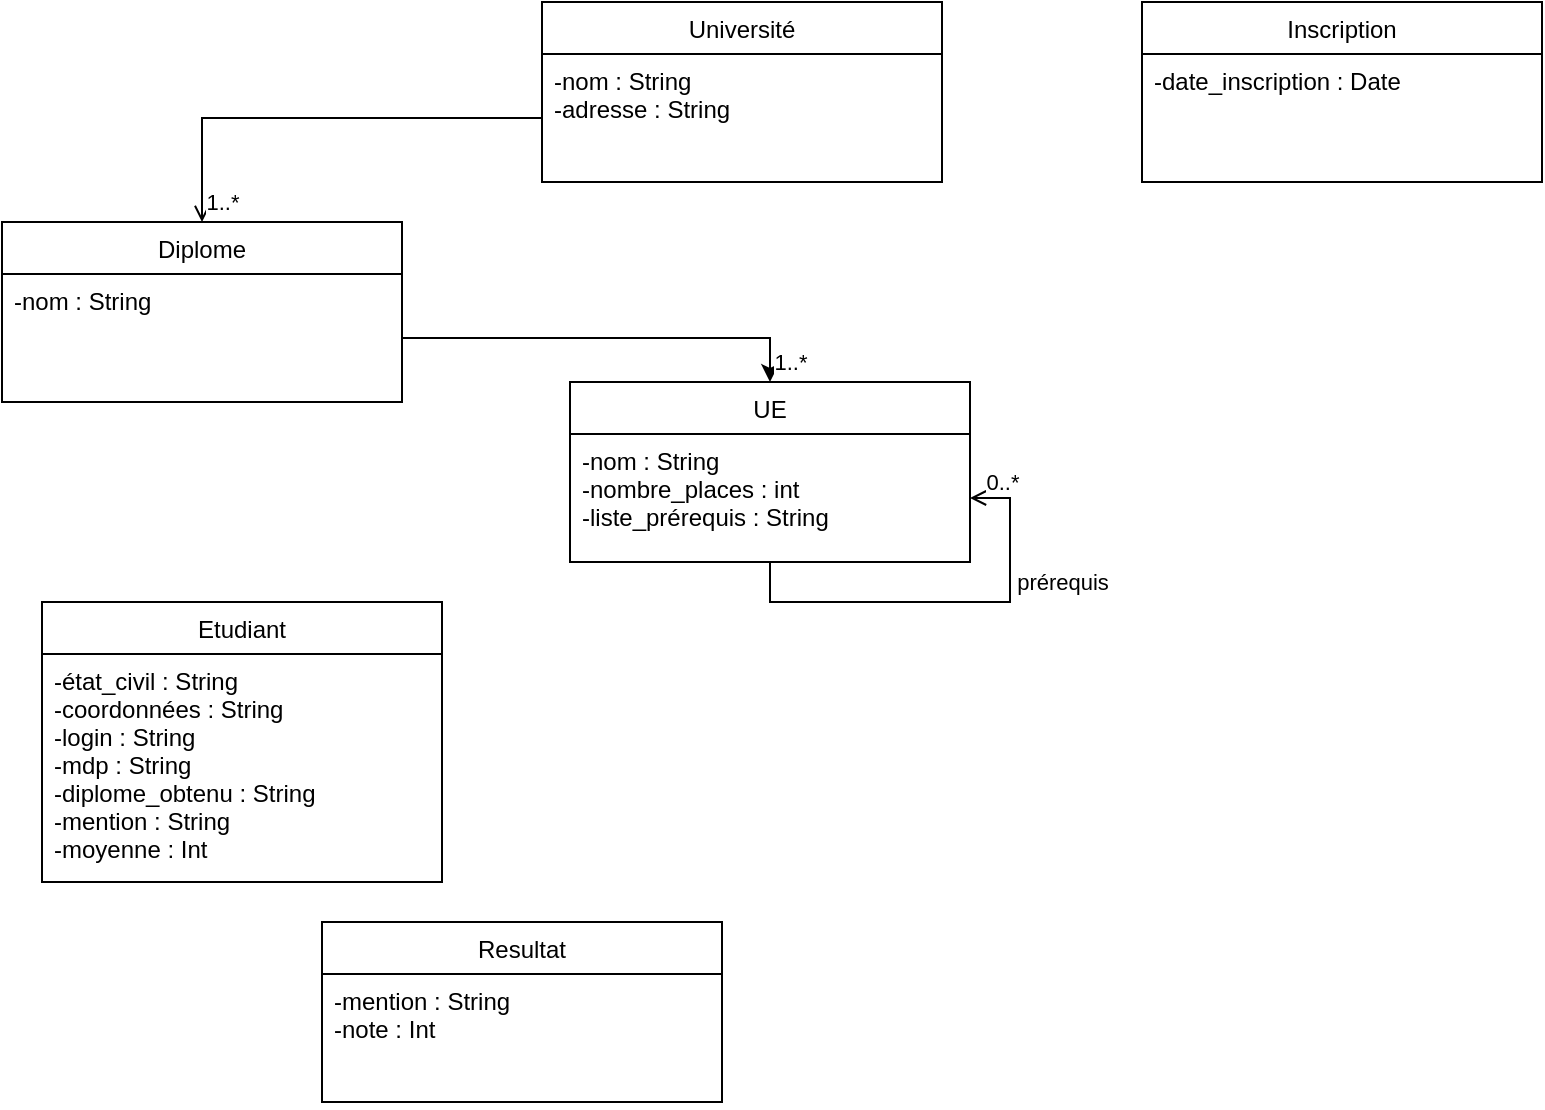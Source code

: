 <mxfile version="22.1.3" type="github">
  <diagram id="C5RBs43oDa-KdzZeNtuy" name="Page-1">
    <mxGraphModel dx="882" dy="604" grid="1" gridSize="10" guides="1" tooltips="1" connect="1" arrows="1" fold="1" page="1" pageScale="1" pageWidth="827" pageHeight="1169" math="0" shadow="0">
      <root>
        <mxCell id="WIyWlLk6GJQsqaUBKTNV-0" />
        <mxCell id="WIyWlLk6GJQsqaUBKTNV-1" parent="WIyWlLk6GJQsqaUBKTNV-0" />
        <mxCell id="Mh41l4Oe6AVjr6UO5tAS-2" value="UE" style="swimlane;fontStyle=0;align=center;verticalAlign=top;childLayout=stackLayout;horizontal=1;startSize=26;horizontalStack=0;resizeParent=1;resizeLast=0;collapsible=1;marginBottom=0;rounded=0;shadow=0;strokeWidth=1;" vertex="1" parent="WIyWlLk6GJQsqaUBKTNV-1">
          <mxGeometry x="304" y="220" width="200" height="90" as="geometry">
            <mxRectangle x="340" y="380" width="170" height="26" as="alternateBounds" />
          </mxGeometry>
        </mxCell>
        <mxCell id="Mh41l4Oe6AVjr6UO5tAS-3" value="-nom : String&#xa;-nombre_places : int&#xa;-liste_prérequis : String" style="text;align=left;verticalAlign=top;spacingLeft=4;spacingRight=4;overflow=hidden;rotatable=0;points=[[0,0.5],[1,0.5]];portConstraint=eastwest;" vertex="1" parent="Mh41l4Oe6AVjr6UO5tAS-2">
          <mxGeometry y="26" width="200" height="64" as="geometry" />
        </mxCell>
        <mxCell id="Mh41l4Oe6AVjr6UO5tAS-30" style="edgeStyle=orthogonalEdgeStyle;rounded=0;orthogonalLoop=1;jettySize=auto;html=1;entryX=1;entryY=0.5;entryDx=0;entryDy=0;endArrow=open;endFill=0;" edge="1" parent="Mh41l4Oe6AVjr6UO5tAS-2" source="Mh41l4Oe6AVjr6UO5tAS-2" target="Mh41l4Oe6AVjr6UO5tAS-3">
          <mxGeometry relative="1" as="geometry" />
        </mxCell>
        <mxCell id="Mh41l4Oe6AVjr6UO5tAS-32" value="prérequis" style="edgeLabel;html=1;align=center;verticalAlign=middle;resizable=0;points=[];" vertex="1" connectable="0" parent="Mh41l4Oe6AVjr6UO5tAS-30">
          <mxGeometry x="0.377" y="3" relative="1" as="geometry">
            <mxPoint x="29" y="-4" as="offset" />
          </mxGeometry>
        </mxCell>
        <mxCell id="Mh41l4Oe6AVjr6UO5tAS-33" value="0..*" style="edgeLabel;html=1;align=center;verticalAlign=middle;resizable=0;points=[];" vertex="1" connectable="0" parent="Mh41l4Oe6AVjr6UO5tAS-30">
          <mxGeometry x="0.641" y="-3" relative="1" as="geometry">
            <mxPoint x="-7" y="-26" as="offset" />
          </mxGeometry>
        </mxCell>
        <mxCell id="Mh41l4Oe6AVjr6UO5tAS-12" value="Université" style="swimlane;fontStyle=0;align=center;verticalAlign=top;childLayout=stackLayout;horizontal=1;startSize=26;horizontalStack=0;resizeParent=1;resizeLast=0;collapsible=1;marginBottom=0;rounded=0;shadow=0;strokeWidth=1;" vertex="1" parent="WIyWlLk6GJQsqaUBKTNV-1">
          <mxGeometry x="290" y="30" width="200" height="90" as="geometry">
            <mxRectangle x="340" y="380" width="170" height="26" as="alternateBounds" />
          </mxGeometry>
        </mxCell>
        <mxCell id="Mh41l4Oe6AVjr6UO5tAS-13" value="-nom : String&#xa;-adresse : String " style="text;align=left;verticalAlign=top;spacingLeft=4;spacingRight=4;overflow=hidden;rotatable=0;points=[[0,0.5],[1,0.5]];portConstraint=eastwest;" vertex="1" parent="Mh41l4Oe6AVjr6UO5tAS-12">
          <mxGeometry y="26" width="200" height="64" as="geometry" />
        </mxCell>
        <mxCell id="Mh41l4Oe6AVjr6UO5tAS-14" value="Diplome" style="swimlane;fontStyle=0;align=center;verticalAlign=top;childLayout=stackLayout;horizontal=1;startSize=26;horizontalStack=0;resizeParent=1;resizeLast=0;collapsible=1;marginBottom=0;rounded=0;shadow=0;strokeWidth=1;" vertex="1" parent="WIyWlLk6GJQsqaUBKTNV-1">
          <mxGeometry x="20" y="140" width="200" height="90" as="geometry">
            <mxRectangle x="340" y="380" width="170" height="26" as="alternateBounds" />
          </mxGeometry>
        </mxCell>
        <mxCell id="Mh41l4Oe6AVjr6UO5tAS-15" value="-nom : String" style="text;align=left;verticalAlign=top;spacingLeft=4;spacingRight=4;overflow=hidden;rotatable=0;points=[[0,0.5],[1,0.5]];portConstraint=eastwest;" vertex="1" parent="Mh41l4Oe6AVjr6UO5tAS-14">
          <mxGeometry y="26" width="200" height="64" as="geometry" />
        </mxCell>
        <mxCell id="Mh41l4Oe6AVjr6UO5tAS-16" value="Etudiant" style="swimlane;fontStyle=0;align=center;verticalAlign=top;childLayout=stackLayout;horizontal=1;startSize=26;horizontalStack=0;resizeParent=1;resizeLast=0;collapsible=1;marginBottom=0;rounded=0;shadow=0;strokeWidth=1;" vertex="1" parent="WIyWlLk6GJQsqaUBKTNV-1">
          <mxGeometry x="40" y="330" width="200" height="140" as="geometry">
            <mxRectangle x="340" y="380" width="170" height="26" as="alternateBounds" />
          </mxGeometry>
        </mxCell>
        <mxCell id="Mh41l4Oe6AVjr6UO5tAS-17" value="-état_civil : String &#xa;-coordonnées : String&#xa;-login : String&#xa;-mdp : String&#xa;-diplome_obtenu : String&#xa;-mention : String&#xa;-moyenne : Int" style="text;align=left;verticalAlign=top;spacingLeft=4;spacingRight=4;overflow=hidden;rotatable=0;points=[[0,0.5],[1,0.5]];portConstraint=eastwest;" vertex="1" parent="Mh41l4Oe6AVjr6UO5tAS-16">
          <mxGeometry y="26" width="200" height="114" as="geometry" />
        </mxCell>
        <mxCell id="Mh41l4Oe6AVjr6UO5tAS-18" value="Inscription" style="swimlane;fontStyle=0;align=center;verticalAlign=top;childLayout=stackLayout;horizontal=1;startSize=26;horizontalStack=0;resizeParent=1;resizeLast=0;collapsible=1;marginBottom=0;rounded=0;shadow=0;strokeWidth=1;" vertex="1" parent="WIyWlLk6GJQsqaUBKTNV-1">
          <mxGeometry x="590" y="30" width="200" height="90" as="geometry">
            <mxRectangle x="340" y="380" width="170" height="26" as="alternateBounds" />
          </mxGeometry>
        </mxCell>
        <mxCell id="Mh41l4Oe6AVjr6UO5tAS-19" value="-date_inscription : Date" style="text;align=left;verticalAlign=top;spacingLeft=4;spacingRight=4;overflow=hidden;rotatable=0;points=[[0,0.5],[1,0.5]];portConstraint=eastwest;" vertex="1" parent="Mh41l4Oe6AVjr6UO5tAS-18">
          <mxGeometry y="26" width="200" height="64" as="geometry" />
        </mxCell>
        <mxCell id="Mh41l4Oe6AVjr6UO5tAS-22" value="Resultat" style="swimlane;fontStyle=0;align=center;verticalAlign=top;childLayout=stackLayout;horizontal=1;startSize=26;horizontalStack=0;resizeParent=1;resizeLast=0;collapsible=1;marginBottom=0;rounded=0;shadow=0;strokeWidth=1;" vertex="1" parent="WIyWlLk6GJQsqaUBKTNV-1">
          <mxGeometry x="180" y="490" width="200" height="90" as="geometry">
            <mxRectangle x="340" y="380" width="170" height="26" as="alternateBounds" />
          </mxGeometry>
        </mxCell>
        <mxCell id="Mh41l4Oe6AVjr6UO5tAS-23" value="-mention : String&#xa;-note : Int" style="text;align=left;verticalAlign=top;spacingLeft=4;spacingRight=4;overflow=hidden;rotatable=0;points=[[0,0.5],[1,0.5]];portConstraint=eastwest;" vertex="1" parent="Mh41l4Oe6AVjr6UO5tAS-22">
          <mxGeometry y="26" width="200" height="64" as="geometry" />
        </mxCell>
        <mxCell id="Mh41l4Oe6AVjr6UO5tAS-34" style="edgeStyle=orthogonalEdgeStyle;rounded=0;orthogonalLoop=1;jettySize=auto;html=1;entryX=0.5;entryY=0;entryDx=0;entryDy=0;endArrow=open;endFill=0;" edge="1" parent="WIyWlLk6GJQsqaUBKTNV-1" source="Mh41l4Oe6AVjr6UO5tAS-13" target="Mh41l4Oe6AVjr6UO5tAS-14">
          <mxGeometry relative="1" as="geometry" />
        </mxCell>
        <mxCell id="Mh41l4Oe6AVjr6UO5tAS-35" value="1..*" style="edgeLabel;html=1;align=center;verticalAlign=middle;resizable=0;points=[];" vertex="1" connectable="0" parent="Mh41l4Oe6AVjr6UO5tAS-34">
          <mxGeometry x="-0.126" y="1" relative="1" as="geometry">
            <mxPoint x="-63" y="41" as="offset" />
          </mxGeometry>
        </mxCell>
        <mxCell id="Mh41l4Oe6AVjr6UO5tAS-36" style="edgeStyle=orthogonalEdgeStyle;rounded=0;orthogonalLoop=1;jettySize=auto;html=1;entryX=0.5;entryY=0;entryDx=0;entryDy=0;" edge="1" parent="WIyWlLk6GJQsqaUBKTNV-1" source="Mh41l4Oe6AVjr6UO5tAS-15" target="Mh41l4Oe6AVjr6UO5tAS-2">
          <mxGeometry relative="1" as="geometry" />
        </mxCell>
        <mxCell id="Mh41l4Oe6AVjr6UO5tAS-37" value="1..*" style="edgeLabel;html=1;align=center;verticalAlign=middle;resizable=0;points=[];" vertex="1" connectable="0" parent="Mh41l4Oe6AVjr6UO5tAS-36">
          <mxGeometry x="0.437" y="4" relative="1" as="geometry">
            <mxPoint x="46" y="16" as="offset" />
          </mxGeometry>
        </mxCell>
      </root>
    </mxGraphModel>
  </diagram>
</mxfile>
